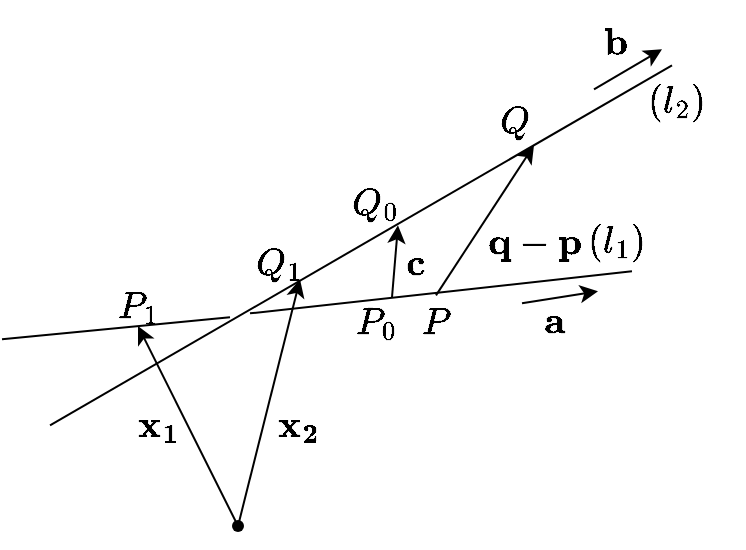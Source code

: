 <mxfile version="26.2.2">
  <diagram name="ページ1" id="tfByGdXN2Q3fOFuoLFiR">
    <mxGraphModel dx="566" dy="395" grid="1" gridSize="10" guides="1" tooltips="1" connect="1" arrows="1" fold="1" page="1" pageScale="1" pageWidth="827" pageHeight="1169" math="1" shadow="0">
      <root>
        <mxCell id="0" />
        <mxCell id="1" parent="0" />
        <mxCell id="54bbGEgYBPEiYT-TP41i-18" value="" style="shape=waypoint;sketch=0;fillStyle=solid;size=6;pointerEvents=1;points=[];fillColor=none;resizable=0;rotatable=0;perimeter=centerPerimeter;snapToPoint=1;" vertex="1" parent="1">
          <mxGeometry x="240" y="420" width="20" height="20" as="geometry" />
        </mxCell>
        <mxCell id="54bbGEgYBPEiYT-TP41i-21" value="" style="endArrow=classic;html=1;rounded=0;" edge="1" parent="1" source="54bbGEgYBPEiYT-TP41i-18">
          <mxGeometry width="50" height="50" relative="1" as="geometry">
            <mxPoint x="290" y="340" as="sourcePoint" />
            <mxPoint x="200" y="330" as="targetPoint" />
          </mxGeometry>
        </mxCell>
        <mxCell id="54bbGEgYBPEiYT-TP41i-19" value="" style="endArrow=classic;html=1;rounded=0;" edge="1" parent="1" source="54bbGEgYBPEiYT-TP41i-18">
          <mxGeometry width="50" height="50" relative="1" as="geometry">
            <mxPoint x="331" y="392.679" as="sourcePoint" />
            <mxPoint x="281" y="306.679" as="targetPoint" />
          </mxGeometry>
        </mxCell>
        <mxCell id="54bbGEgYBPEiYT-TP41i-1" value="$$\mathbf{a}$$" style="text;strokeColor=none;align=center;fillColor=none;html=1;verticalAlign=middle;whiteSpace=wrap;rounded=0;fontSize=16;rotation=0;" vertex="1" parent="1">
          <mxGeometry x="388" y="307.679" width="40" height="40" as="geometry" />
        </mxCell>
        <mxCell id="54bbGEgYBPEiYT-TP41i-2" value="$$\mathbf{c}$$" style="text;strokeColor=none;align=center;fillColor=none;html=1;verticalAlign=middle;whiteSpace=wrap;rounded=0;fontSize=16;rotation=0;" vertex="1" parent="1">
          <mxGeometry x="319" y="278.679" width="40" height="40" as="geometry" />
        </mxCell>
        <mxCell id="54bbGEgYBPEiYT-TP41i-3" value="$$\mathbf{q} - \mathbf{p}$$" style="text;strokeColor=none;align=center;fillColor=none;html=1;verticalAlign=middle;whiteSpace=wrap;rounded=0;fontSize=16;rotation=0;" vertex="1" parent="1">
          <mxGeometry x="359" y="267.679" width="80" height="40" as="geometry" />
        </mxCell>
        <mxCell id="54bbGEgYBPEiYT-TP41i-4" value="$$\mathbf{b}$$" style="text;strokeColor=none;align=center;fillColor=none;html=1;verticalAlign=middle;whiteSpace=wrap;rounded=0;fontSize=16;rotation=0;" vertex="1" parent="1">
          <mxGeometry x="419" y="167.679" width="40" height="40" as="geometry" />
        </mxCell>
        <mxCell id="54bbGEgYBPEiYT-TP41i-5" value="$$Q$$" style="text;strokeColor=none;align=center;fillColor=none;html=1;verticalAlign=middle;whiteSpace=wrap;rounded=0;fontSize=16;rotation=0;" vertex="1" parent="1">
          <mxGeometry x="369" y="207.679" width="40" height="40" as="geometry" />
        </mxCell>
        <mxCell id="54bbGEgYBPEiYT-TP41i-6" value="$$Q_0$$" style="text;strokeColor=none;align=center;fillColor=none;html=1;verticalAlign=middle;whiteSpace=wrap;rounded=0;fontSize=16;rotation=0;" vertex="1" parent="1">
          <mxGeometry x="299" y="248.679" width="40" height="40" as="geometry" />
        </mxCell>
        <mxCell id="54bbGEgYBPEiYT-TP41i-7" value="$$P$$" style="text;strokeColor=none;align=center;fillColor=none;html=1;verticalAlign=middle;whiteSpace=wrap;rounded=0;fontSize=16;rotation=0;" vertex="1" parent="1">
          <mxGeometry x="329" y="307.679" width="40" height="40" as="geometry" />
        </mxCell>
        <mxCell id="54bbGEgYBPEiYT-TP41i-8" value="$$P_0$$" style="text;strokeColor=none;align=center;fillColor=none;html=1;verticalAlign=middle;whiteSpace=wrap;rounded=0;fontSize=16;rotation=0;" vertex="1" parent="1">
          <mxGeometry x="299" y="307.679" width="40" height="40" as="geometry" />
        </mxCell>
        <mxCell id="54bbGEgYBPEiYT-TP41i-9" value="$$(l_2)$$" style="text;strokeColor=none;align=center;fillColor=none;html=1;verticalAlign=middle;whiteSpace=wrap;rounded=0;fontSize=16;rotation=0;" vertex="1" parent="1">
          <mxGeometry x="449" y="197.679" width="40" height="40" as="geometry" />
        </mxCell>
        <mxCell id="54bbGEgYBPEiYT-TP41i-10" value="$$(l_1)$$" style="text;strokeColor=none;align=center;fillColor=none;html=1;verticalAlign=middle;whiteSpace=wrap;rounded=0;fontSize=16;rotation=0;" vertex="1" parent="1">
          <mxGeometry x="419" y="267.679" width="40" height="40" as="geometry" />
        </mxCell>
        <mxCell id="54bbGEgYBPEiYT-TP41i-11" value="" style="endArrow=none;html=1;rounded=0;" edge="1" parent="1">
          <mxGeometry width="50" height="50" relative="1" as="geometry">
            <mxPoint x="132" y="336.679" as="sourcePoint" />
            <mxPoint x="246" y="325.679" as="targetPoint" />
          </mxGeometry>
        </mxCell>
        <mxCell id="54bbGEgYBPEiYT-TP41i-12" value="" style="endArrow=none;html=1;rounded=0;" edge="1" parent="1">
          <mxGeometry width="50" height="50" relative="1" as="geometry">
            <mxPoint x="156" y="379.679" as="sourcePoint" />
            <mxPoint x="467" y="199.679" as="targetPoint" />
          </mxGeometry>
        </mxCell>
        <mxCell id="54bbGEgYBPEiYT-TP41i-13" value="" style="endArrow=none;html=1;rounded=0;" edge="1" parent="1">
          <mxGeometry width="50" height="50" relative="1" as="geometry">
            <mxPoint x="256" y="323.679" as="sourcePoint" />
            <mxPoint x="447" y="302.679" as="targetPoint" />
          </mxGeometry>
        </mxCell>
        <mxCell id="54bbGEgYBPEiYT-TP41i-14" value="" style="endArrow=classic;html=1;rounded=0;" edge="1" parent="1">
          <mxGeometry width="50" height="50" relative="1" as="geometry">
            <mxPoint x="327" y="315.679" as="sourcePoint" />
            <mxPoint x="330" y="279.679" as="targetPoint" />
          </mxGeometry>
        </mxCell>
        <mxCell id="54bbGEgYBPEiYT-TP41i-15" value="" style="endArrow=classic;html=1;rounded=0;" edge="1" parent="1">
          <mxGeometry width="50" height="50" relative="1" as="geometry">
            <mxPoint x="349" y="314.679" as="sourcePoint" />
            <mxPoint x="398" y="239.679" as="targetPoint" />
          </mxGeometry>
        </mxCell>
        <mxCell id="54bbGEgYBPEiYT-TP41i-16" value="" style="endArrow=classic;html=1;rounded=0;" edge="1" parent="1">
          <mxGeometry width="50" height="50" relative="1" as="geometry">
            <mxPoint x="428" y="211.679" as="sourcePoint" />
            <mxPoint x="462" y="191.679" as="targetPoint" />
          </mxGeometry>
        </mxCell>
        <mxCell id="54bbGEgYBPEiYT-TP41i-17" value="" style="endArrow=classic;html=1;rounded=0;" edge="1" parent="1">
          <mxGeometry width="50" height="50" relative="1" as="geometry">
            <mxPoint x="392" y="318.679" as="sourcePoint" />
            <mxPoint x="430" y="312.679" as="targetPoint" />
          </mxGeometry>
        </mxCell>
        <mxCell id="54bbGEgYBPEiYT-TP41i-23" value="$$\mathbf{x_1}$$" style="text;strokeColor=none;align=center;fillColor=none;html=1;verticalAlign=middle;whiteSpace=wrap;rounded=0;fontSize=16;" vertex="1" parent="1">
          <mxGeometry x="190" y="360" width="40" height="40" as="geometry" />
        </mxCell>
        <mxCell id="54bbGEgYBPEiYT-TP41i-24" value="$$\mathbf{x_2}$$" style="text;strokeColor=none;align=center;fillColor=none;html=1;verticalAlign=middle;whiteSpace=wrap;rounded=0;fontSize=16;" vertex="1" parent="1">
          <mxGeometry x="260" y="360" width="40" height="40" as="geometry" />
        </mxCell>
        <mxCell id="54bbGEgYBPEiYT-TP41i-25" value="$$P_1$$" style="text;strokeColor=none;align=center;fillColor=none;html=1;verticalAlign=middle;whiteSpace=wrap;rounded=0;fontSize=16;" vertex="1" parent="1">
          <mxGeometry x="180" y="300" width="41" height="40" as="geometry" />
        </mxCell>
        <mxCell id="54bbGEgYBPEiYT-TP41i-26" value="$$Q_1$$" style="text;strokeColor=none;align=center;fillColor=none;html=1;verticalAlign=middle;whiteSpace=wrap;rounded=0;fontSize=16;" vertex="1" parent="1">
          <mxGeometry x="250" y="278.68" width="41" height="40" as="geometry" />
        </mxCell>
      </root>
    </mxGraphModel>
  </diagram>
</mxfile>

